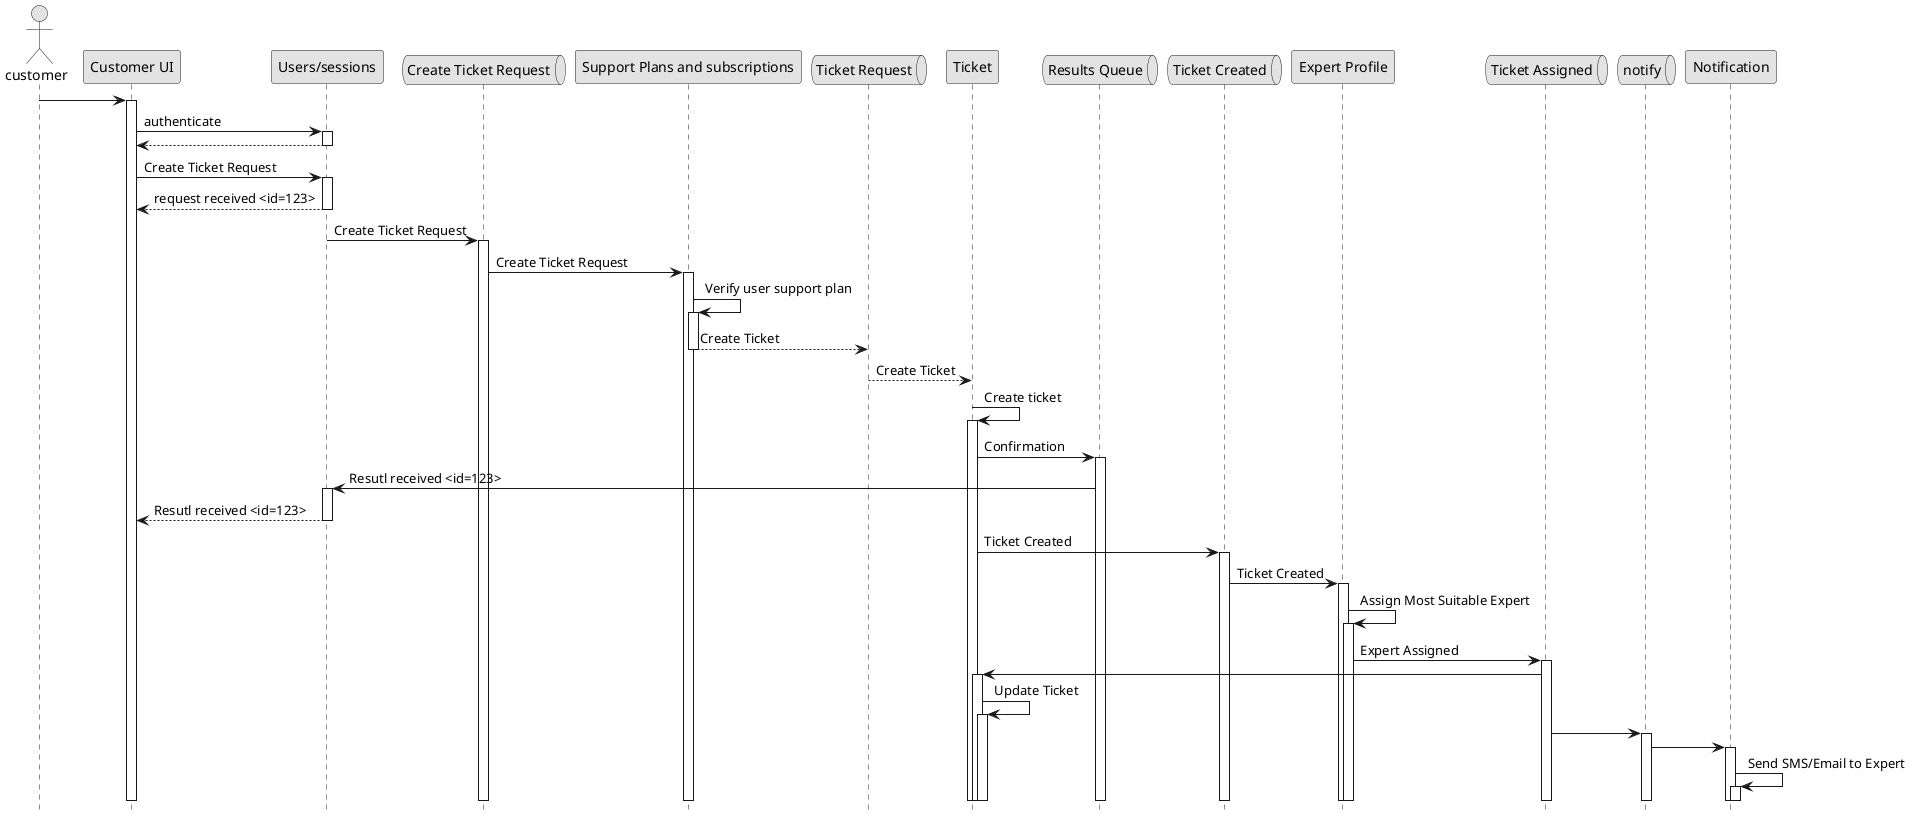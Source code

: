 @startuml expert access to tickets
skinparam shadowing false
skinparam monochrome true
hide footbox

actor customer
participant "Customer UI" as mob
participant "Users/sessions" as sessions
queue "Create Ticket Request" as reqQueue
participant "Support Plans and subscriptions" as sps
queue "Ticket Request" as tQueue
participant "Ticket" as ticket
queue "Results Queue" as rQueue
queue "Ticket Created" as tcQueue 
participant "Expert Profile" as ep
queue "Ticket Assigned" as taQueue
queue "notify" as nQueue
participant "Notification" as notif
 
autoactivate on
customer -> mob 
mob -> sessions: authenticate
mob <-- sessions
mob -> sessions: Create Ticket Request
mob <-- sessions: request received <id=123>
sessions -> reqQueue: Create Ticket Request
reqQueue -> sps: Create Ticket Request
sps -> sps: Verify user support plan
sps --> tQueue: Create Ticket
ticket <-- tQueue: Create Ticket
ticket -> ticket: Create ticket
ticket -> rQueue: Confirmation
rQueue -> sessions: Resutl received <id=123>
mob <-- sessions: Resutl received <id=123> 

ticket -> tcQueue: Ticket Created
tcQueue -> ep: Ticket Created

ep -> ep: Assign Most Suitable Expert
ep -> taQueue: Expert Assigned
taQueue -> ticket
ticket -> ticket: Update Ticket
taQueue -> nQueue
nQueue -> notif
notif -> notif: Send SMS/Email to Expert

@enduml
